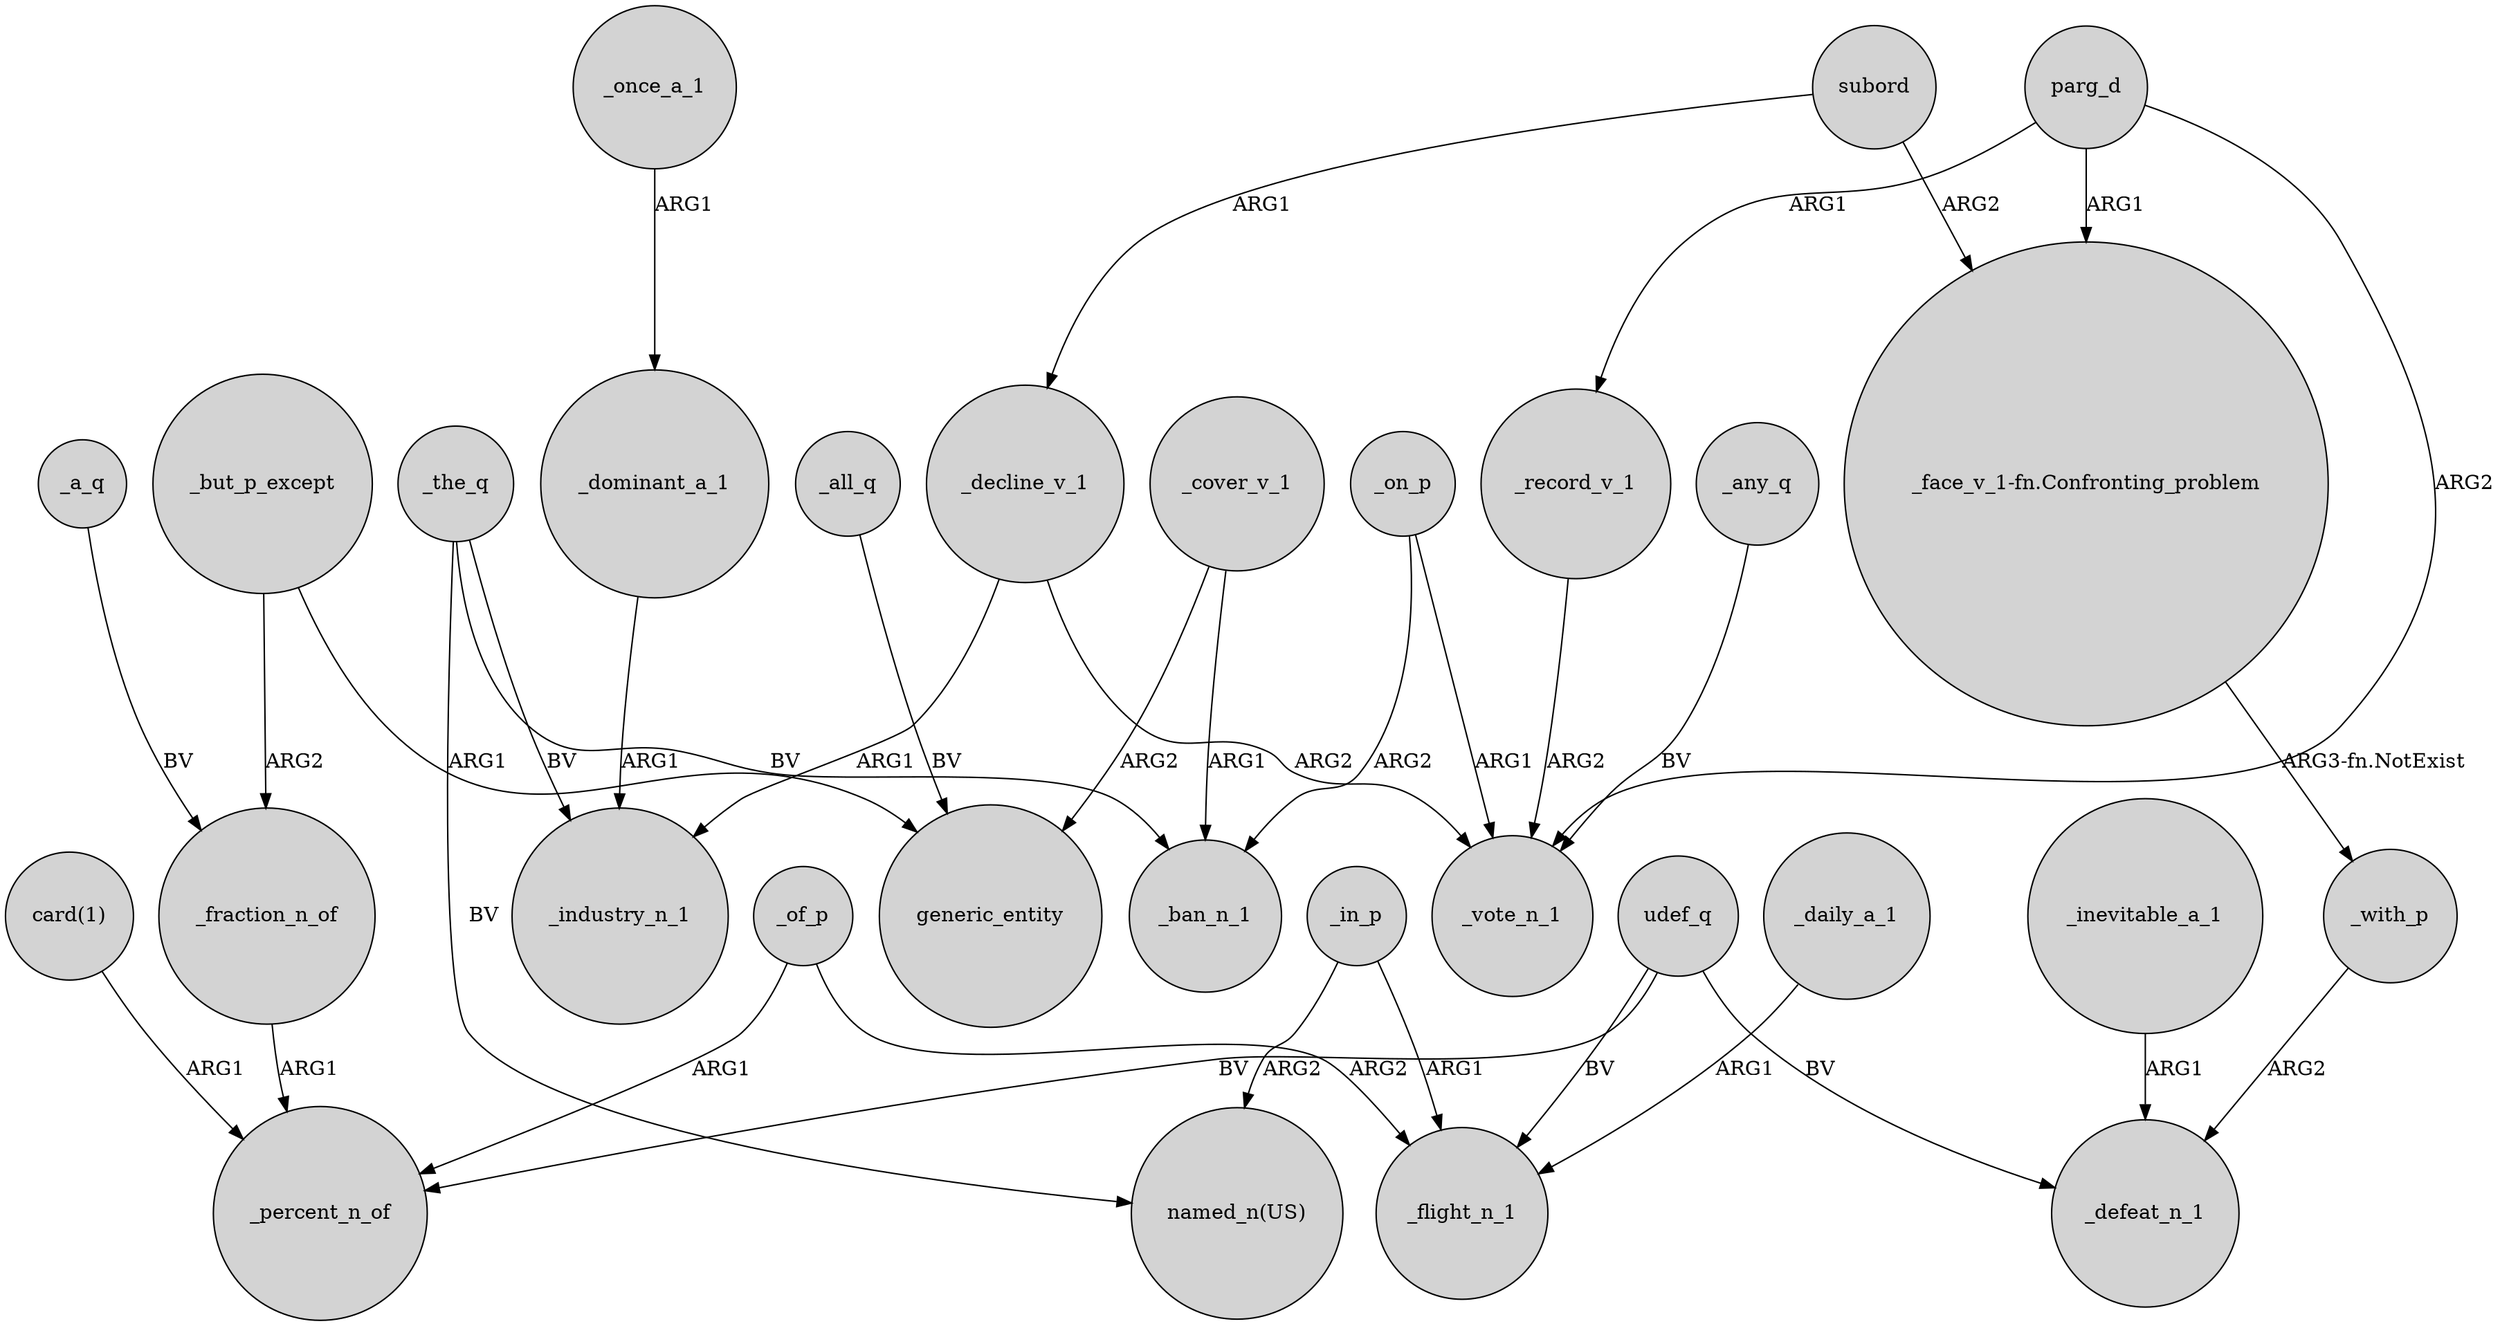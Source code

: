 digraph {
	node [shape=circle style=filled]
	"card(1)" -> _percent_n_of [label=ARG1]
	_on_p -> _vote_n_1 [label=ARG1]
	_record_v_1 -> _vote_n_1 [label=ARG2]
	udef_q -> _flight_n_1 [label=BV]
	_any_q -> _vote_n_1 [label=BV]
	_with_p -> _defeat_n_1 [label=ARG2]
	_once_a_1 -> _dominant_a_1 [label=ARG1]
	_the_q -> _industry_n_1 [label=BV]
	_in_p -> "named_n(US)" [label=ARG2]
	_but_p_except -> _fraction_n_of [label=ARG2]
	_the_q -> "named_n(US)" [label=BV]
	parg_d -> "_face_v_1-fn.Confronting_problem" [label=ARG1]
	_of_p -> _percent_n_of [label=ARG1]
	_all_q -> generic_entity [label=BV]
	_on_p -> _ban_n_1 [label=ARG2]
	parg_d -> _vote_n_1 [label=ARG2]
	_decline_v_1 -> _vote_n_1 [label=ARG2]
	_the_q -> _ban_n_1 [label=BV]
	_cover_v_1 -> _ban_n_1 [label=ARG1]
	_of_p -> _flight_n_1 [label=ARG2]
	_daily_a_1 -> _flight_n_1 [label=ARG1]
	_but_p_except -> generic_entity [label=ARG1]
	subord -> "_face_v_1-fn.Confronting_problem" [label=ARG2]
	_decline_v_1 -> _industry_n_1 [label=ARG1]
	_cover_v_1 -> generic_entity [label=ARG2]
	_a_q -> _fraction_n_of [label=BV]
	_inevitable_a_1 -> _defeat_n_1 [label=ARG1]
	_fraction_n_of -> _percent_n_of [label=ARG1]
	"_face_v_1-fn.Confronting_problem" -> _with_p [label="ARG3-fn.NotExist"]
	udef_q -> _percent_n_of [label=BV]
	_in_p -> _flight_n_1 [label=ARG1]
	_dominant_a_1 -> _industry_n_1 [label=ARG1]
	parg_d -> _record_v_1 [label=ARG1]
	udef_q -> _defeat_n_1 [label=BV]
	subord -> _decline_v_1 [label=ARG1]
}
